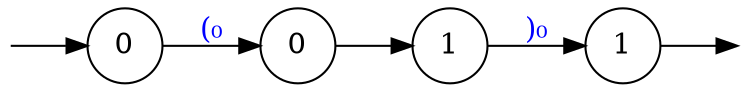 digraph {
        node [shape=circle];
        Q0 [style=invisible, height=0, width=0, fixedsize=true];
        Q1 [style=invisible, height=0, width=0, fixedsize=true];
        graph [rankdir="LR"];
        0 [label="0"];
        1 [label="0"];
        2 [label="1"];
        3 [label="1"];

        Q0 -> 0;
        3 -> Q1;
        0 -> 1  [label=<<FONT COLOR="blue">(₀</FONT>> ];
        1 -> 2 ;
        2 -> 3  [label=<<FONT COLOR="blue">)₀</FONT>> ];
}